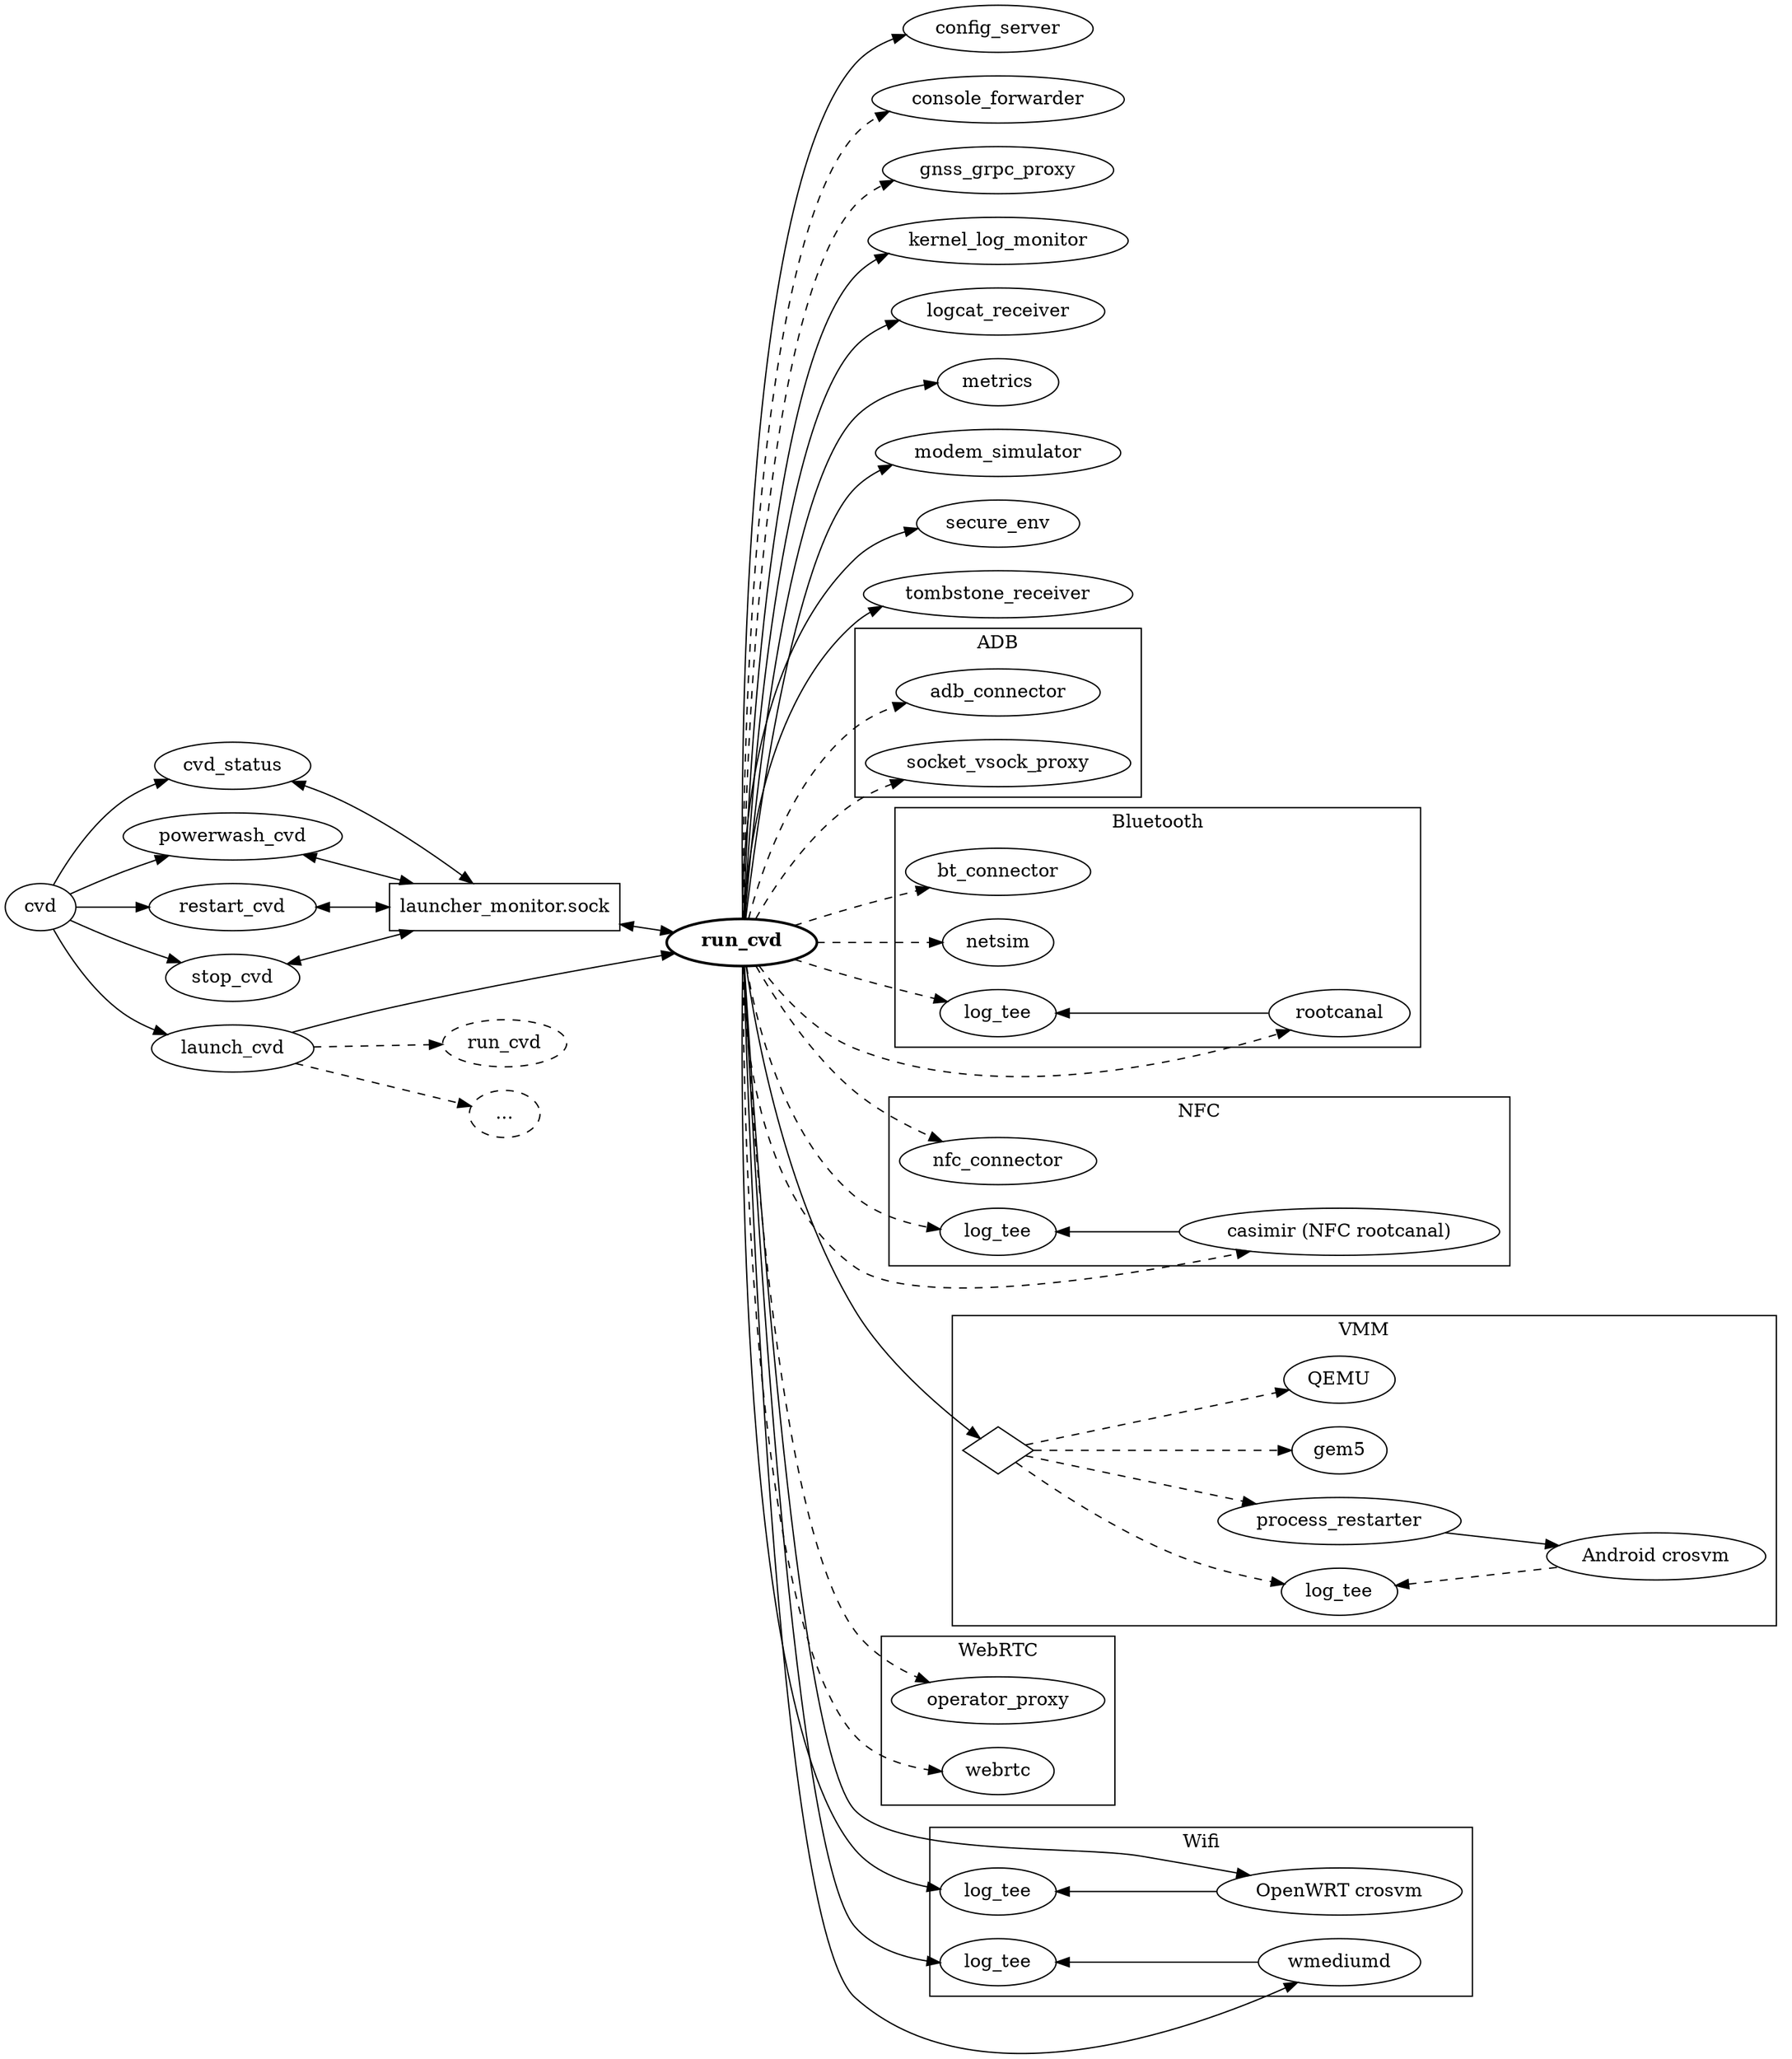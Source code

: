 digraph {
  rankdir = "LR";

  config_server
  console_forwarder
  cvd
  cvd_status
  gnss_grpc_proxy
  kernel_log_monitor
  launch_cvd
  launcher_monitor_socket [label = "launcher_monitor.sock", shape = "rectangle"]
  logcat_receiver
  metrics
  modem_simulator
  powerwash_cvd
  restart_cvd
  run_cvd [label = < <b>run_cvd</b> >, penwidth = "2"]
  run_cvd_2 [label = "run_cvd", style = "dashed"]
  run_cvd_etc [label = "...", style = "dashed"]
  secure_env
  stop_cvd
  tombstone_receiver

  subgraph cluster_adb_group {
    label = "ADB"

    adb_connector
    socket_vsock_proxy
  }

  subgraph cluster_bluetooth_group {
    label = "Bluetooth"

    bt_connector
    netsim
    root_canal [label = "rootcanal"]
    root_canal_log_tee [label = "log_tee"]
  }

  subgraph cluster_nfc_group {
    label = "NFC"

    nfc_connector
    casimir [label = "casimir (NFC rootcanal)"]
    casimir_log_tee [label = "log_tee"]
  }

  subgraph cluster_vmm_group {
    label = "VMM"

    crosvm_android [label = "Android crosvm"]
    crosvm_android_log_tee [label = "log_tee"]
    crosvm_android_restarter [label = "process_restarter"]
    gem5
    qemu [label = "QEMU"]
    vmm [label = "", shape = "diamond"]
  }

  subgraph cluster_webrtc_group {
    label = "WebRTC"

    operator_proxy
    webrtc
  }

  subgraph cluster_wifi_group {
    label = "Wifi"

    crosvm_openwrt [label = "OpenWRT crosvm"]
    crosvm_openwrt_log_tee [label = "log_tee"]
    wmediumd
    wmediumd_log_tee [label = "log_tee"]
  }

  cvd -> cvd_status
  cvd -> launch_cvd
  cvd -> powerwash_cvd
  cvd -> restart_cvd
  cvd -> stop_cvd

  launch_cvd -> run_cvd
  launch_cvd -> run_cvd_2 [style = "dashed"]
  launch_cvd -> run_cvd_etc [style = "dashed"]

  cvd_status -> launcher_monitor_socket [dir = "both"]
  powerwash_cvd -> launcher_monitor_socket [dir = "both"]
  restart_cvd -> launcher_monitor_socket [dir = "both"]
  stop_cvd -> launcher_monitor_socket [dir = "both"]
  launcher_monitor_socket -> run_cvd [dir = "both"]

  run_cvd -> adb_connector [style = "dashed"]
  run_cvd -> bt_connector [style = "dashed"]
  run_cvd -> config_server
  run_cvd -> console_forwarder [style = "dashed"]
  run_cvd -> crosvm_openwrt
  run_cvd -> crosvm_openwrt_log_tee
  crosvm_openwrt_log_tee -> crosvm_openwrt [dir = "back"]
  run_cvd -> gnss_grpc_proxy [style = "dashed"]
  run_cvd -> kernel_log_monitor
  run_cvd -> logcat_receiver
  run_cvd -> metrics
  run_cvd -> modem_simulator
  run_cvd -> netsim [style = "dashed"]
  run_cvd -> operator_proxy [style = "dashed"]
  run_cvd -> root_canal [style = "dashed"]
  run_cvd -> root_canal_log_tee [style = "dashed"]
  root_canal_log_tee -> root_canal [dir = "back"]
  run_cvd -> nfc_connector [style = "dashed"]
  run_cvd -> casimir [style = "dashed"]
  run_cvd -> casimir_log_tee [style = "dashed"]
  casimir_log_tee -> casimir [dir = "back"]
  run_cvd -> secure_env
  run_cvd -> socket_vsock_proxy [style = "dashed"]
  run_cvd -> tombstone_receiver
  run_cvd -> vmm
  run_cvd -> webrtc [style = "dashed"]
  run_cvd -> wmediumd
  run_cvd -> wmediumd_log_tee

  wmediumd_log_tee -> wmediumd [dir = "back"]

  crosvm_android_log_tee -> crosvm_android [dir = "back", style = "dashed"]
  vmm -> crosvm_android_restarter [style = "dashed"]
  crosvm_android_restarter -> crosvm_android
  vmm -> crosvm_android_log_tee [style = "dashed"]
  vmm -> gem5 [style = "dashed"]
  vmm -> qemu [style = "dashed"]
}

